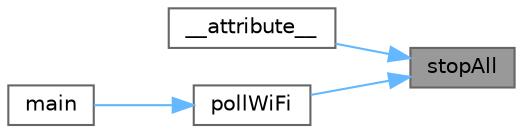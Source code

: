 digraph "stopAll"
{
 // LATEX_PDF_SIZE
  bgcolor="transparent";
  edge [fontname=Helvetica,fontsize=10,labelfontname=Helvetica,labelfontsize=10];
  node [fontname=Helvetica,fontsize=10,shape=box,height=0.2,width=0.4];
  rankdir="RL";
  Node1 [id="Node000001",label="stopAll",height=0.2,width=0.4,color="gray40", fillcolor="grey60", style="filled", fontcolor="black",tooltip="Stops all operations and resets actuators."];
  Node1 -> Node2 [id="edge1_Node000001_Node000002",dir="back",color="steelblue1",style="solid",tooltip=" "];
  Node2 [id="Node000002",label="__attribute__",height=0.2,width=0.4,color="grey40", fillcolor="white", style="filled",URL="$_c_o_n_f_i_g_8c.html#a348b663f86a656f5ea991d496ff9b896",tooltip="External interrupt 0 service routine."];
  Node1 -> Node3 [id="edge2_Node000001_Node000003",dir="back",color="steelblue1",style="solid",tooltip=" "];
  Node3 [id="Node000003",label="pollWiFi",height=0.2,width=0.4,color="grey40", fillcolor="white", style="filled",URL="$_w_i_f_i_8c.html#aa5c06ea76cb3e897ec04b891ebe03567",tooltip="Polls the WiFi module for new data or status."];
  Node3 -> Node4 [id="edge3_Node000003_Node000004",dir="back",color="steelblue1",style="solid",tooltip=" "];
  Node4 [id="Node000004",label="main",height=0.2,width=0.4,color="grey40", fillcolor="white", style="filled",URL="$main_8c.html#a840291bc02cba5474a4cb46a9b9566fe",tooltip="Main application function."];
}
